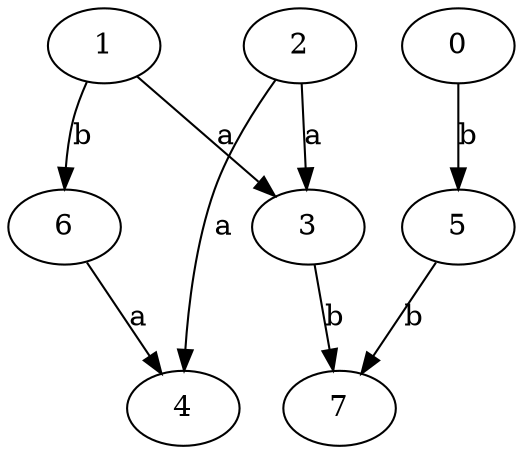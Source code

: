 strict digraph  {
0;
1;
2;
3;
4;
5;
6;
7;
0 -> 5  [label=b];
1 -> 3  [label=a];
1 -> 6  [label=b];
2 -> 3  [label=a];
2 -> 4  [label=a];
3 -> 7  [label=b];
5 -> 7  [label=b];
6 -> 4  [label=a];
}
